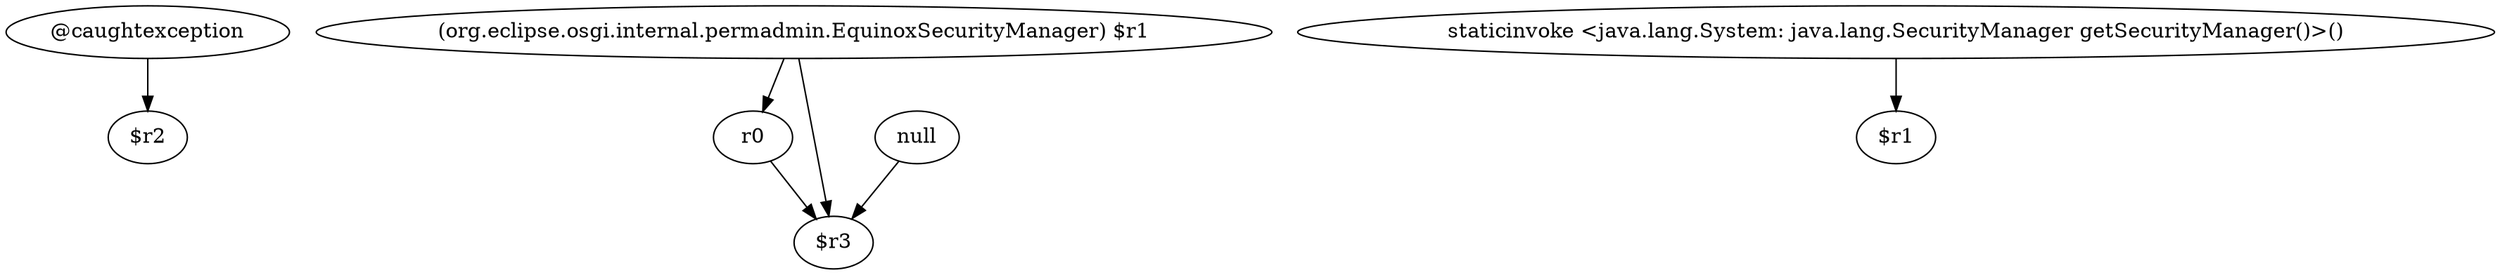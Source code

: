 digraph g {
0[label="@caughtexception"]
1[label="$r2"]
0->1[label=""]
2[label="r0"]
3[label="$r3"]
2->3[label=""]
4[label="(org.eclipse.osgi.internal.permadmin.EquinoxSecurityManager) $r1"]
4->2[label=""]
5[label="null"]
5->3[label=""]
6[label="staticinvoke <java.lang.System: java.lang.SecurityManager getSecurityManager()>()"]
7[label="$r1"]
6->7[label=""]
4->3[label=""]
}